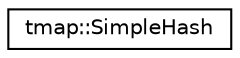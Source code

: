 digraph "Graphical Class Hierarchy"
{
  edge [fontname="Helvetica",fontsize="10",labelfontname="Helvetica",labelfontsize="10"];
  node [fontname="Helvetica",fontsize="10",shape=record];
  rankdir="LR";
  Node0 [label="tmap::SimpleHash",height=0.2,width=0.4,color="black", fillcolor="white", style="filled",URL="$structtmap_1_1SimpleHash.html",tooltip="Hash struct used for the sparsepp sparse hash map. "];
}
